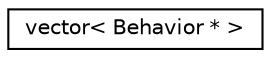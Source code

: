 digraph "Graphical Class Hierarchy"
{
 // INTERACTIVE_SVG=YES
 // LATEX_PDF_SIZE
  edge [fontname="Helvetica",fontsize="10",labelfontname="Helvetica",labelfontsize="10"];
  node [fontname="Helvetica",fontsize="10",shape=record];
  rankdir="LR";
  Node0 [label="vector\< Behavior * \>",height=0.2,width=0.4,color="black", fillcolor="white", style="filled",URL="$classstatic_01std_1_1vector_3_01_behavior_01_5_01_4.html",tooltip=" "];
}
